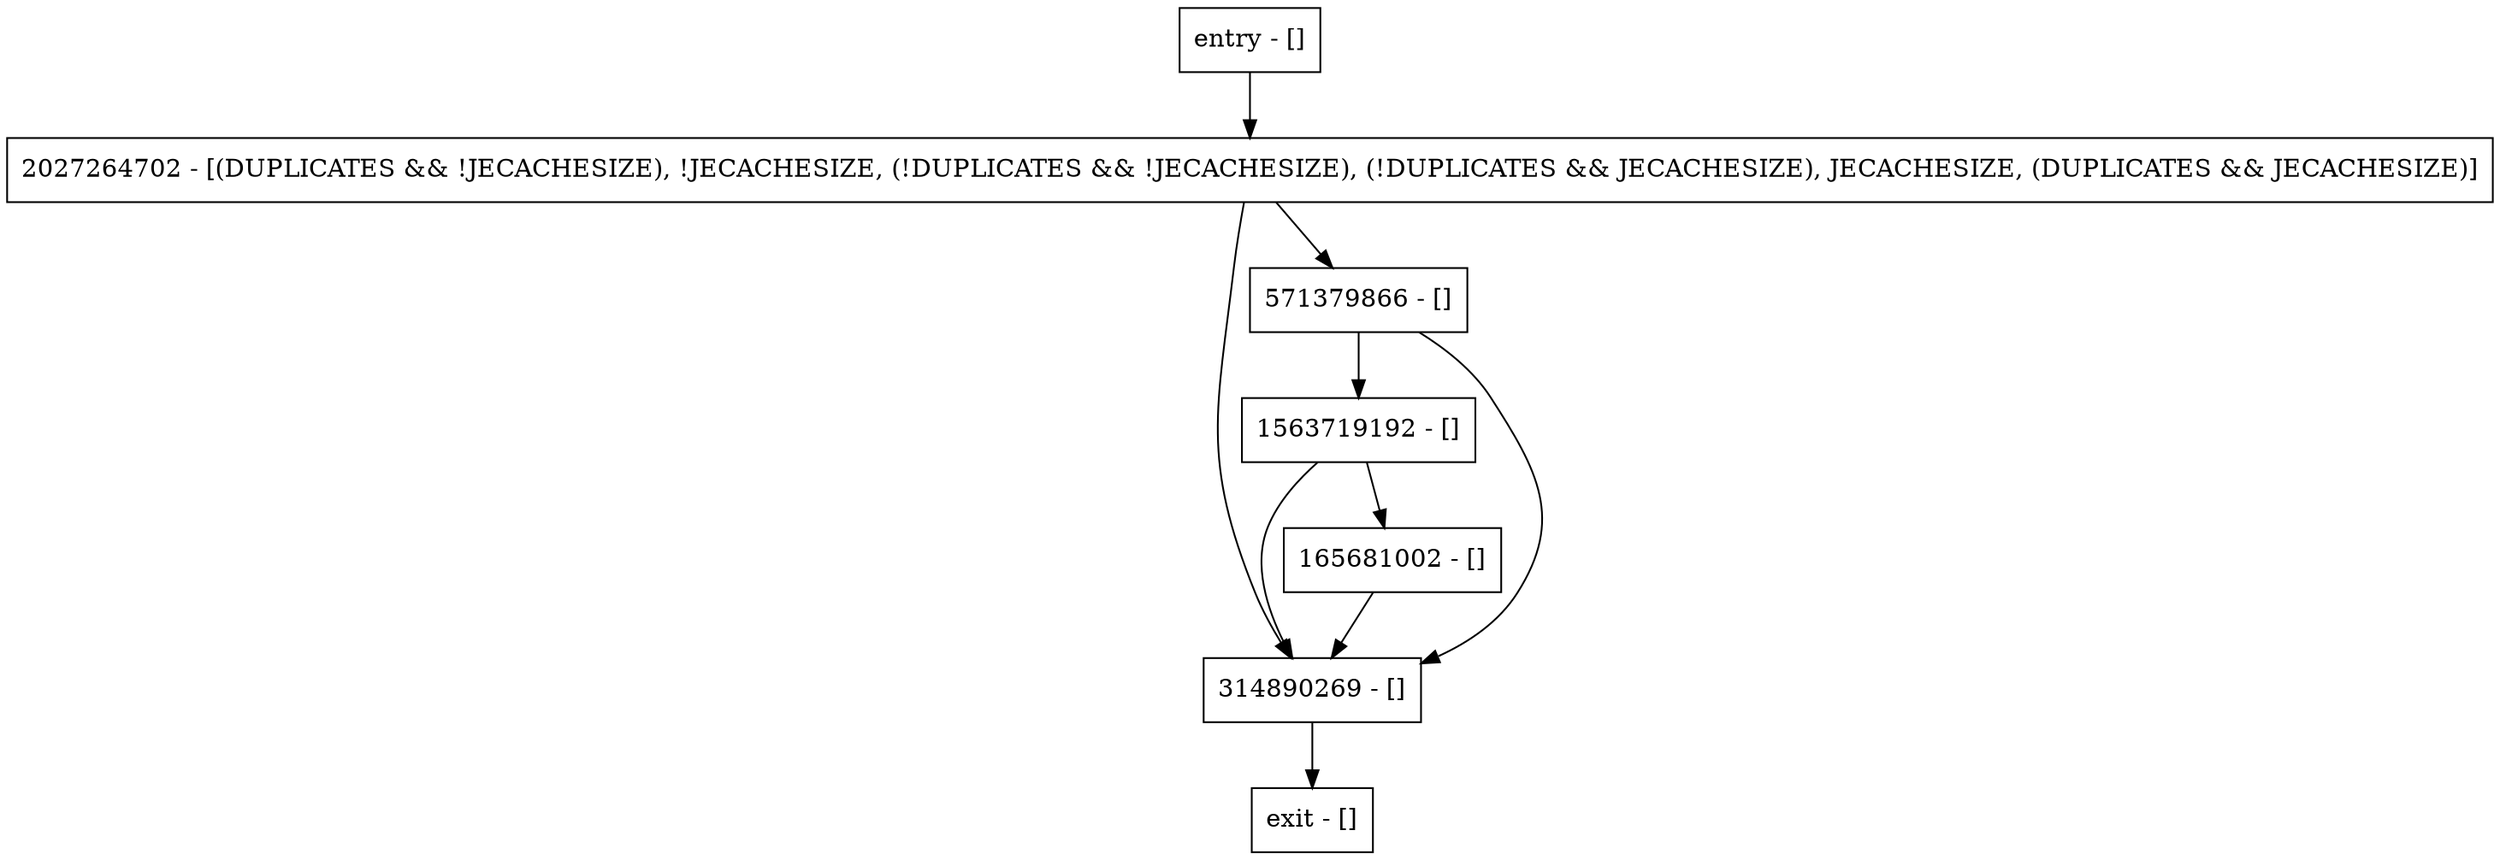 digraph checkUpdatesAllowed {
node [shape=record];
entry [label="entry - []"];
exit [label="exit - []"];
1563719192 [label="1563719192 - []"];
314890269 [label="314890269 - []"];
571379866 [label="571379866 - []"];
165681002 [label="165681002 - []"];
2027264702 [label="2027264702 - [(DUPLICATES && !JECACHESIZE), !JECACHESIZE, (!DUPLICATES && !JECACHESIZE), (!DUPLICATES && JECACHESIZE), JECACHESIZE, (DUPLICATES && JECACHESIZE)]"];
entry;
exit;
entry -> 2027264702;
1563719192 -> 314890269;
1563719192 -> 165681002;
314890269 -> exit;
571379866 -> 1563719192;
571379866 -> 314890269;
165681002 -> 314890269;
2027264702 -> 314890269;
2027264702 -> 571379866;
}
